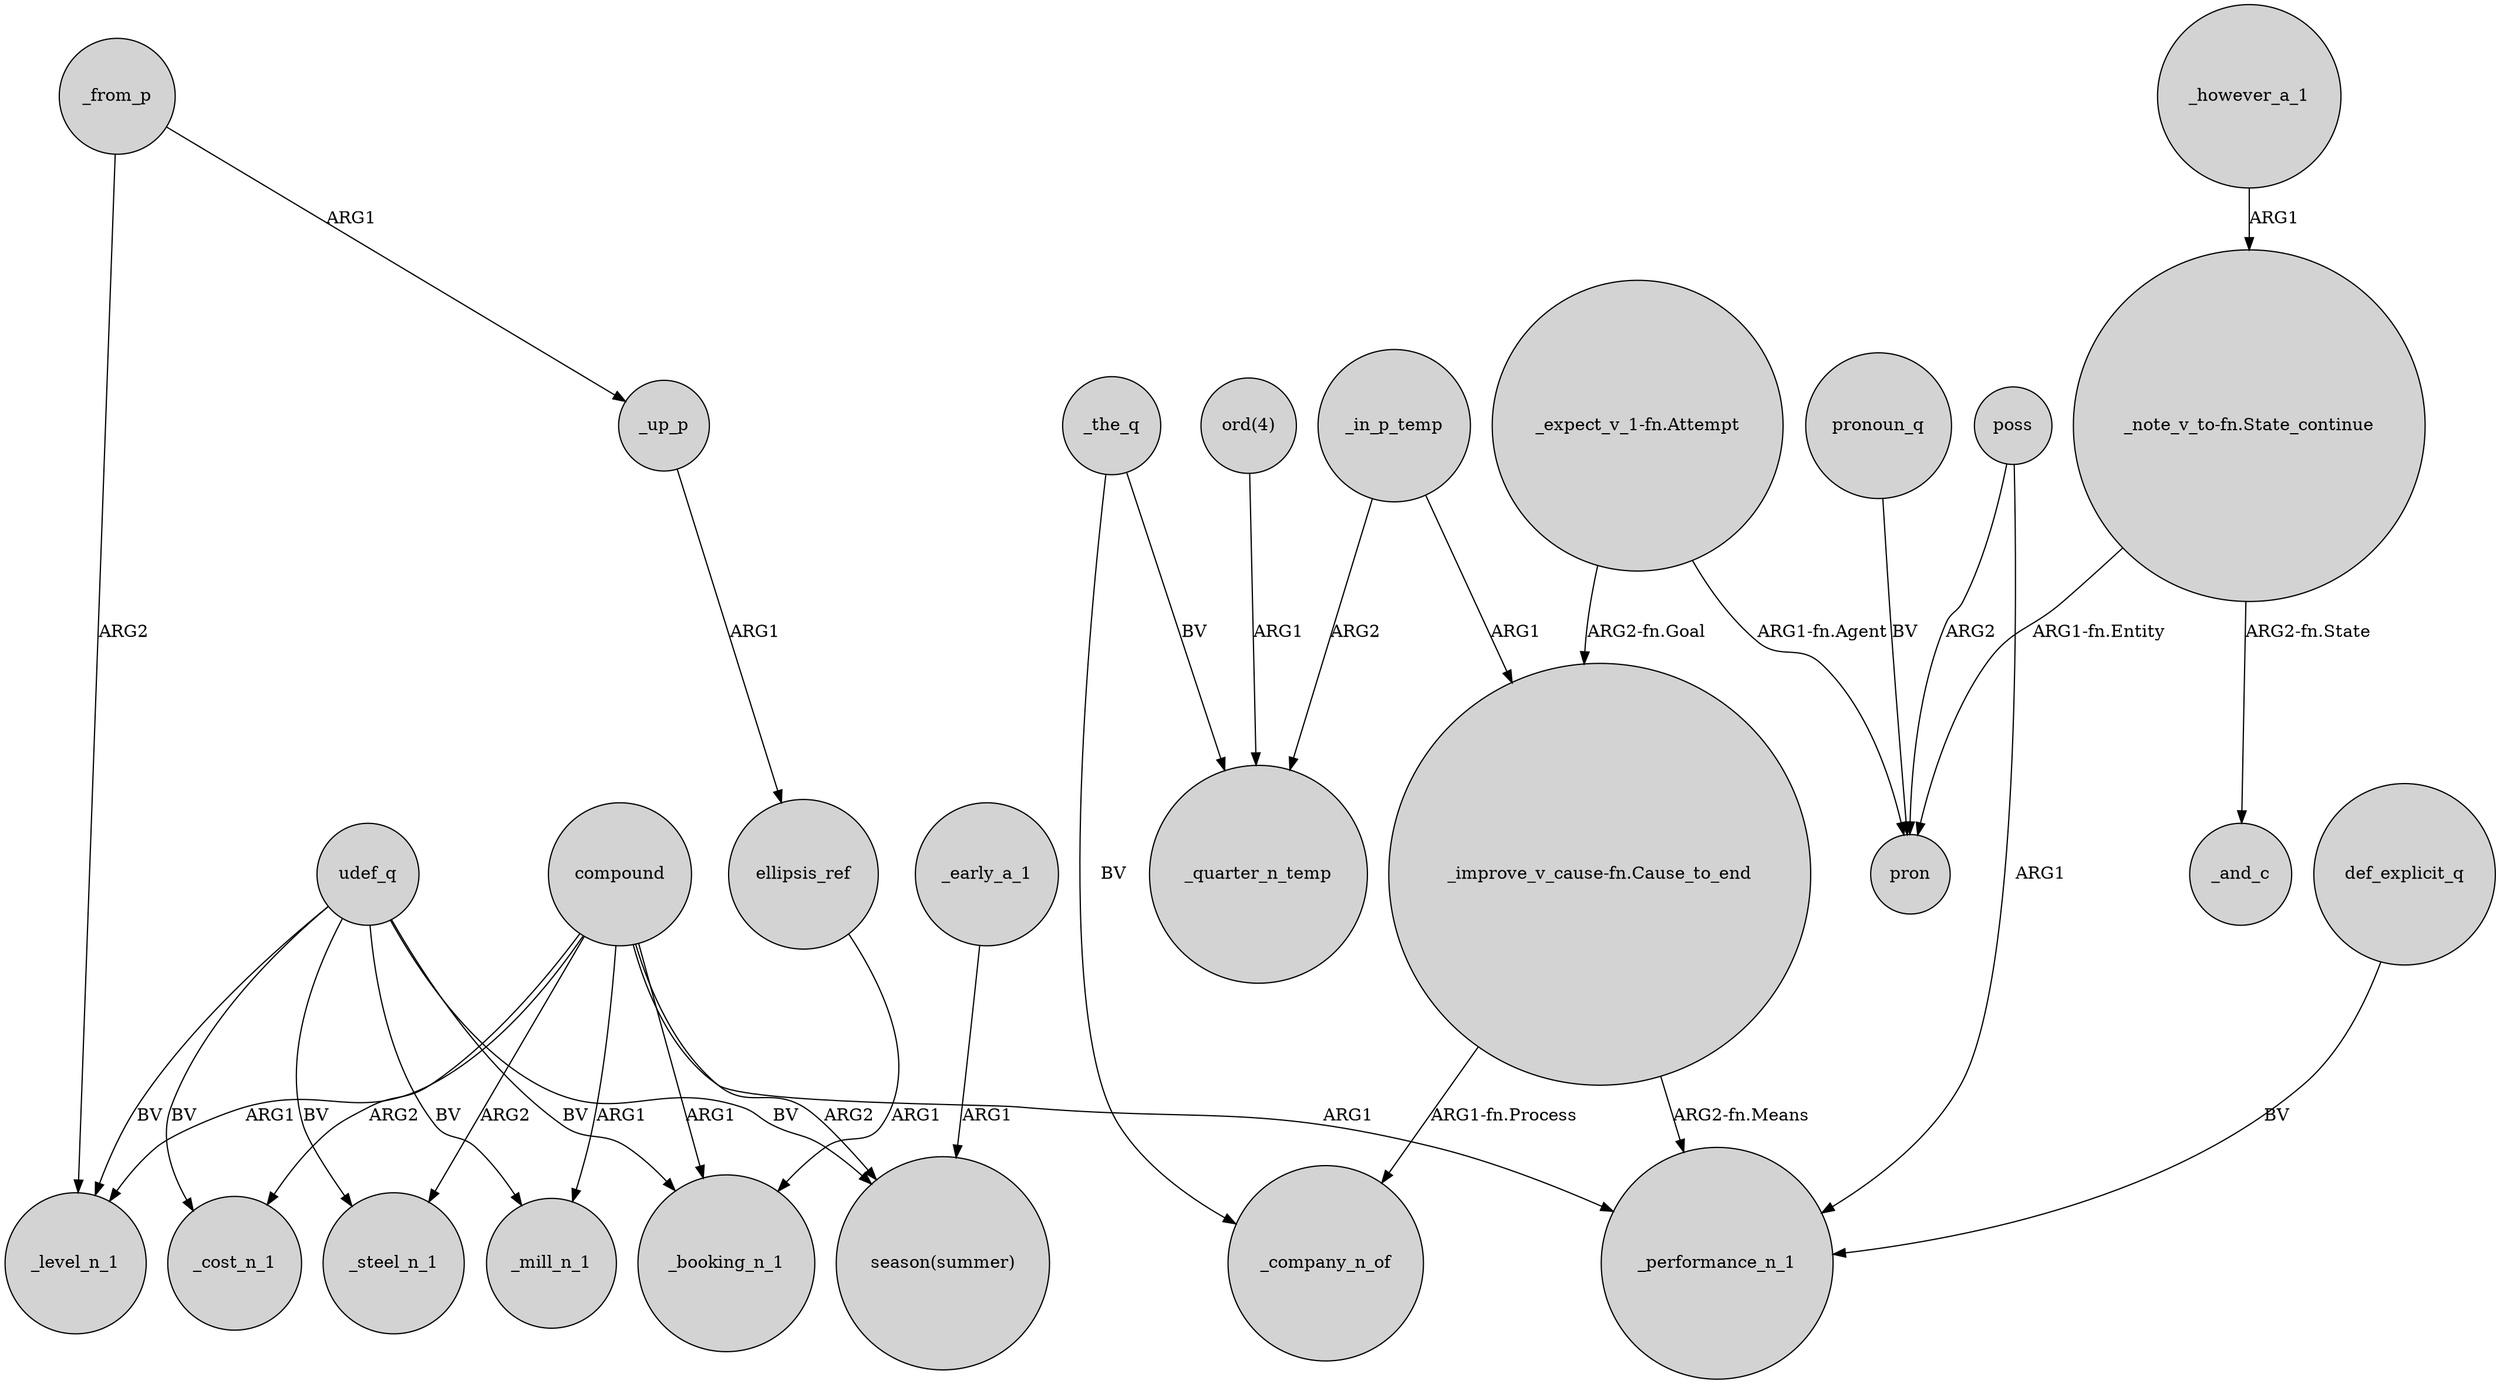 digraph {
	node [shape=circle style=filled]
	compound -> _level_n_1 [label=ARG1]
	udef_q -> "season(summer)" [label=BV]
	"_expect_v_1-fn.Attempt" -> pron [label="ARG1-fn.Agent"]
	_in_p_temp -> _quarter_n_temp [label=ARG2]
	compound -> _cost_n_1 [label=ARG2]
	_the_q -> _quarter_n_temp [label=BV]
	compound -> _performance_n_1 [label=ARG1]
	_from_p -> _level_n_1 [label=ARG2]
	"_expect_v_1-fn.Attempt" -> "_improve_v_cause-fn.Cause_to_end" [label="ARG2-fn.Goal"]
	compound -> _booking_n_1 [label=ARG1]
	"_note_v_to-fn.State_continue" -> _and_c [label="ARG2-fn.State"]
	compound -> "season(summer)" [label=ARG2]
	udef_q -> _steel_n_1 [label=BV]
	pronoun_q -> pron [label=BV]
	poss -> pron [label=ARG2]
	compound -> _mill_n_1 [label=ARG1]
	udef_q -> _booking_n_1 [label=BV]
	_however_a_1 -> "_note_v_to-fn.State_continue" [label=ARG1]
	udef_q -> _level_n_1 [label=BV]
	def_explicit_q -> _performance_n_1 [label=BV]
	_up_p -> ellipsis_ref [label=ARG1]
	compound -> _steel_n_1 [label=ARG2]
	poss -> _performance_n_1 [label=ARG1]
	_in_p_temp -> "_improve_v_cause-fn.Cause_to_end" [label=ARG1]
	"_note_v_to-fn.State_continue" -> pron [label="ARG1-fn.Entity"]
	"ord(4)" -> _quarter_n_temp [label=ARG1]
	ellipsis_ref -> _booking_n_1 [label=ARG1]
	_early_a_1 -> "season(summer)" [label=ARG1]
	"_improve_v_cause-fn.Cause_to_end" -> _company_n_of [label="ARG1-fn.Process"]
	_from_p -> _up_p [label=ARG1]
	_the_q -> _company_n_of [label=BV]
	udef_q -> _mill_n_1 [label=BV]
	udef_q -> _cost_n_1 [label=BV]
	"_improve_v_cause-fn.Cause_to_end" -> _performance_n_1 [label="ARG2-fn.Means"]
}
